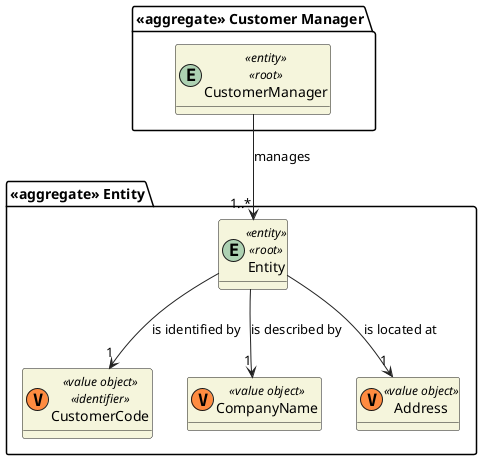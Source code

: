 @startuml
'https://plantuml.com/class-diagram

skinparam classAttributeIconSize 0
hide empty attributes
skinparam classBackgroundColor beige
skinparam ArrowColor #222222



'SHARED VALUE OBJETS



package "<<aggregate>> Customer Manager" {
    entity CustomerManager <<entity>> <<root>>  {}
}
package "<<aggregate>> Entity" {
    entity Entity <<entity>> <<root>>  {}
    class CustomerCode <<(V,#FF8B40) value object>> <<identifier>> {}
    class CompanyName <<(V,#FF8B40) value object>> {}
     class Address <<(V,#FF8B40) value object>> {}
}




Entity --> "1" CompanyName : is described by
Entity --> "1" Address : is located at
Entity --> "1" CustomerCode : is identified by
'--
CustomerManager --> "1..*" Entity: manages


@enduml